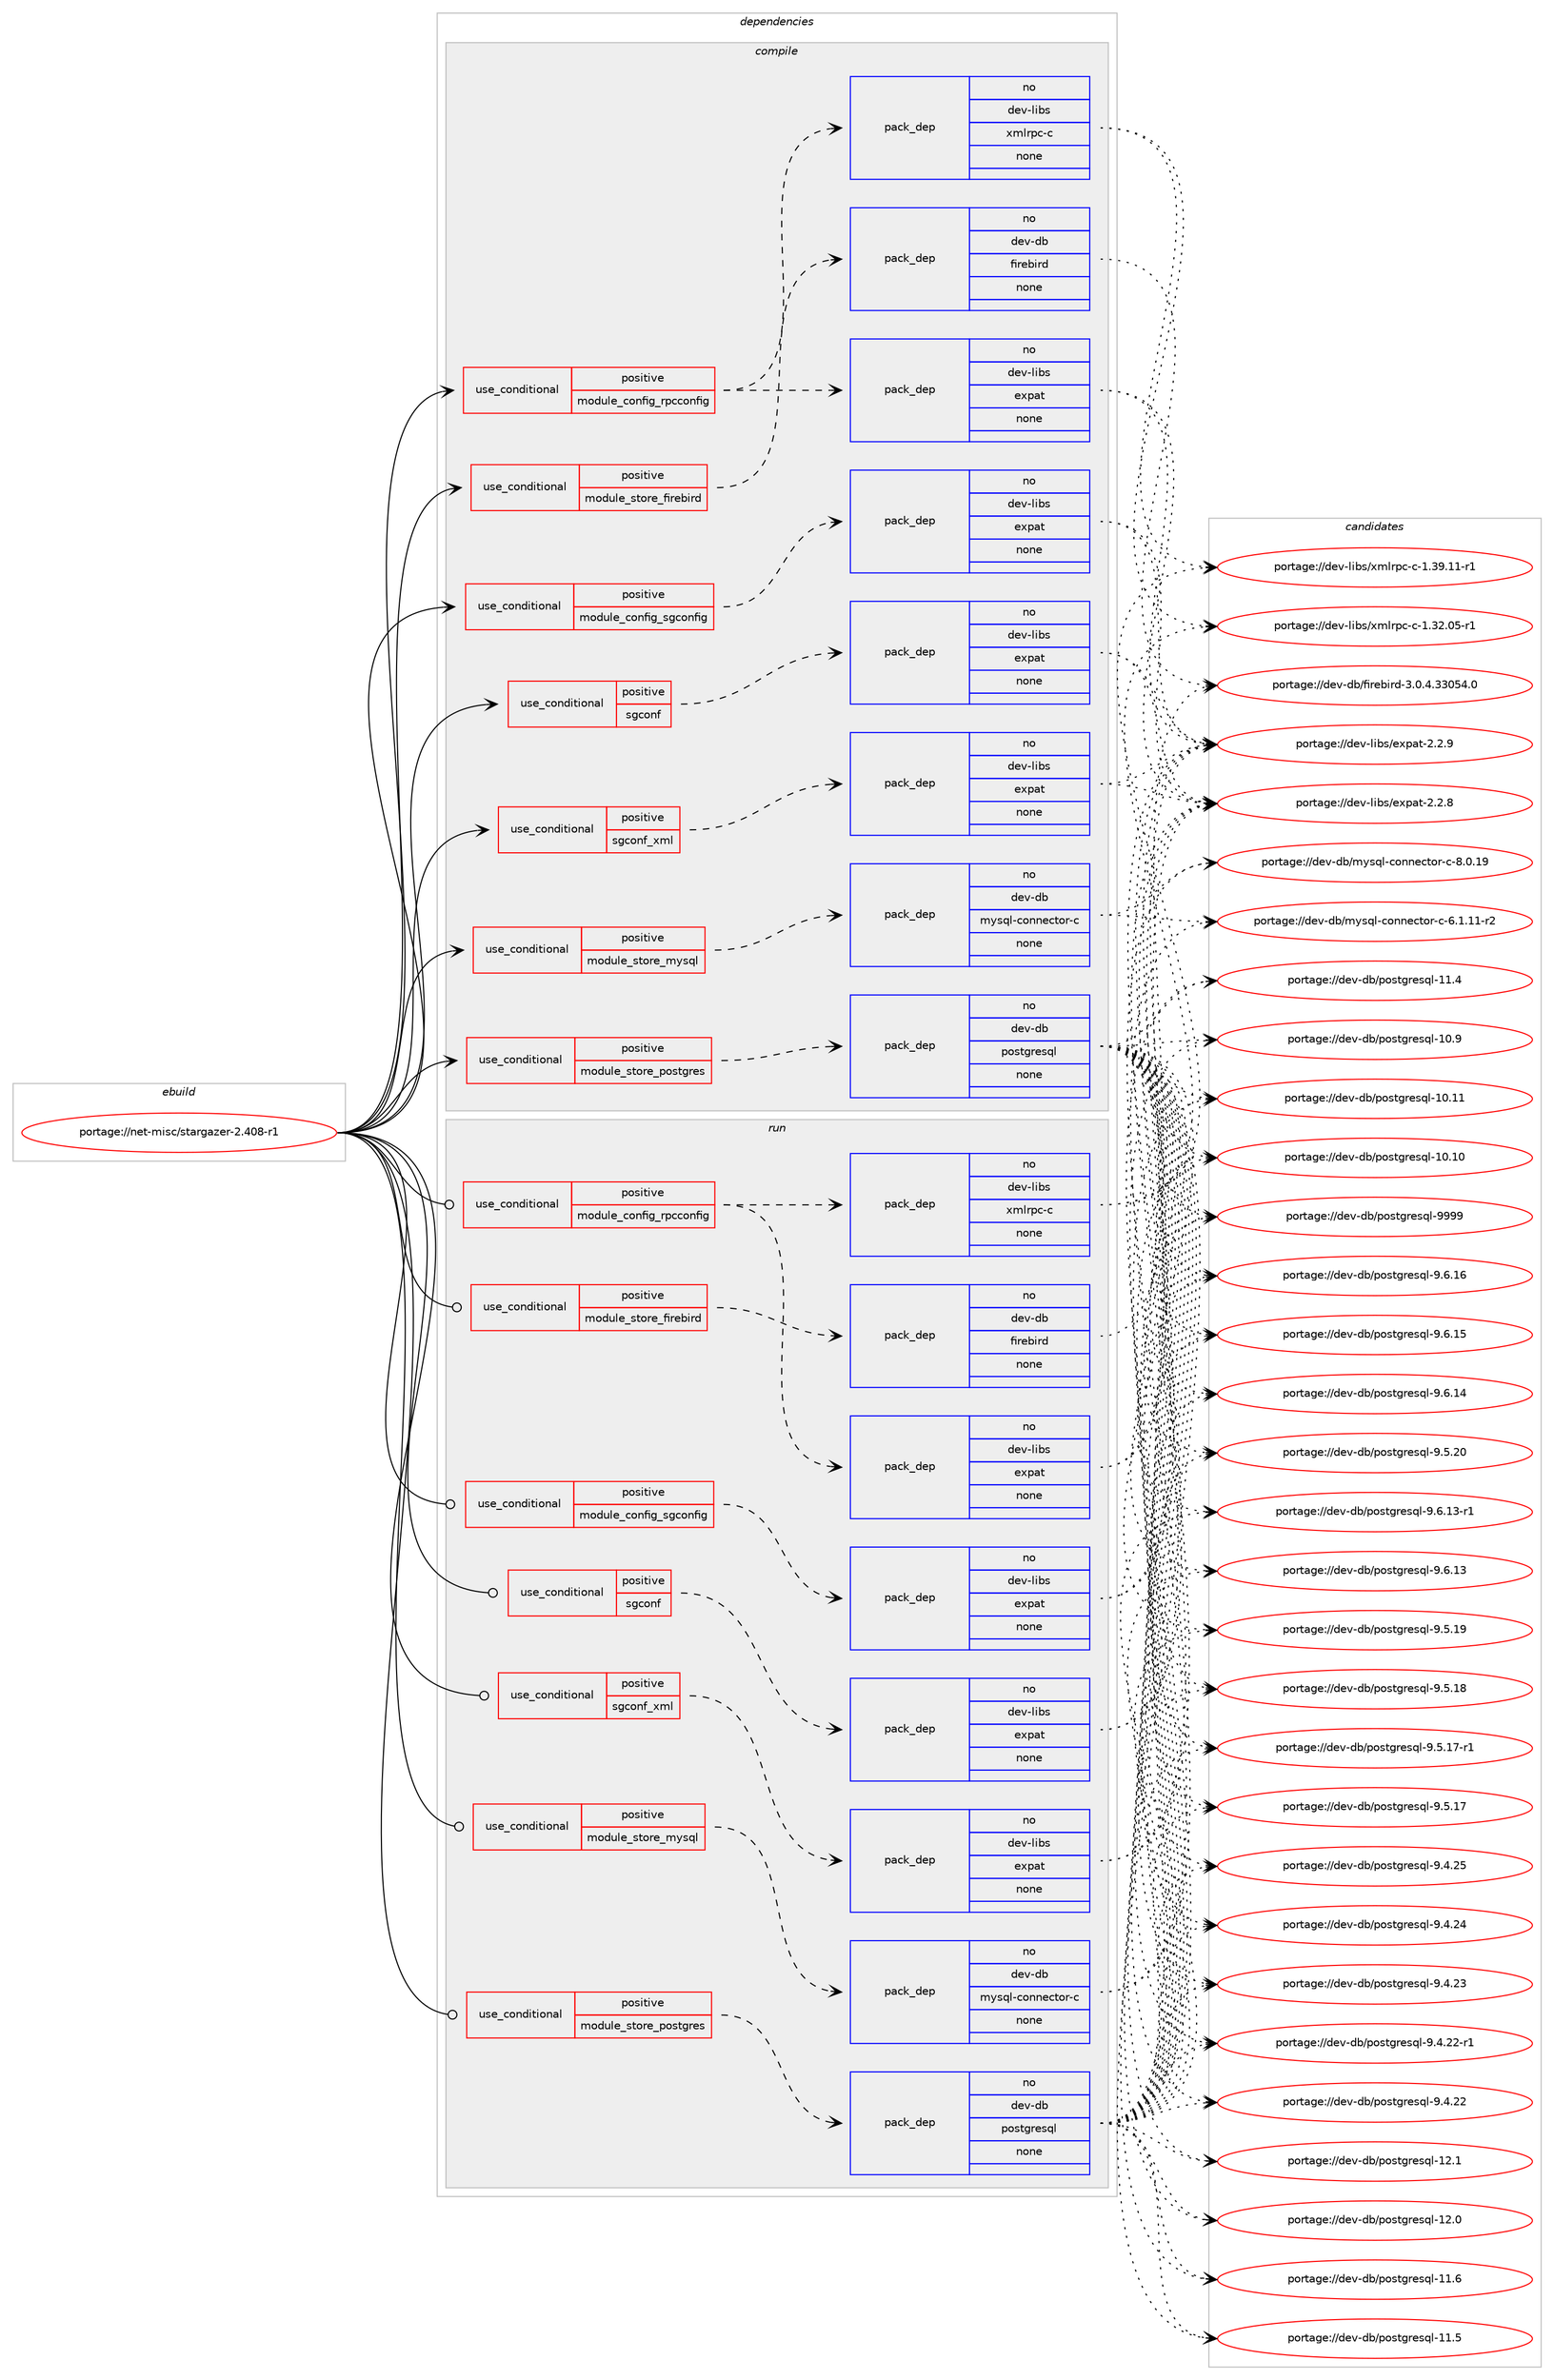digraph prolog {

# *************
# Graph options
# *************

newrank=true;
concentrate=true;
compound=true;
graph [rankdir=LR,fontname=Helvetica,fontsize=10,ranksep=1.5];#, ranksep=2.5, nodesep=0.2];
edge  [arrowhead=vee];
node  [fontname=Helvetica,fontsize=10];

# **********
# The ebuild
# **********

subgraph cluster_leftcol {
color=gray;
rank=same;
label=<<i>ebuild</i>>;
id [label="portage://net-misc/stargazer-2.408-r1", color=red, width=4, href="../net-misc/stargazer-2.408-r1.svg"];
}

# ****************
# The dependencies
# ****************

subgraph cluster_midcol {
color=gray;
label=<<i>dependencies</i>>;
subgraph cluster_compile {
fillcolor="#eeeeee";
style=filled;
label=<<i>compile</i>>;
subgraph cond25114 {
dependency122409 [label=<<TABLE BORDER="0" CELLBORDER="1" CELLSPACING="0" CELLPADDING="4"><TR><TD ROWSPAN="3" CELLPADDING="10">use_conditional</TD></TR><TR><TD>positive</TD></TR><TR><TD>module_config_rpcconfig</TD></TR></TABLE>>, shape=none, color=red];
subgraph pack95269 {
dependency122410 [label=<<TABLE BORDER="0" CELLBORDER="1" CELLSPACING="0" CELLPADDING="4" WIDTH="220"><TR><TD ROWSPAN="6" CELLPADDING="30">pack_dep</TD></TR><TR><TD WIDTH="110">no</TD></TR><TR><TD>dev-libs</TD></TR><TR><TD>expat</TD></TR><TR><TD>none</TD></TR><TR><TD></TD></TR></TABLE>>, shape=none, color=blue];
}
dependency122409:e -> dependency122410:w [weight=20,style="dashed",arrowhead="vee"];
subgraph pack95270 {
dependency122411 [label=<<TABLE BORDER="0" CELLBORDER="1" CELLSPACING="0" CELLPADDING="4" WIDTH="220"><TR><TD ROWSPAN="6" CELLPADDING="30">pack_dep</TD></TR><TR><TD WIDTH="110">no</TD></TR><TR><TD>dev-libs</TD></TR><TR><TD>xmlrpc-c</TD></TR><TR><TD>none</TD></TR><TR><TD></TD></TR></TABLE>>, shape=none, color=blue];
}
dependency122409:e -> dependency122411:w [weight=20,style="dashed",arrowhead="vee"];
}
id:e -> dependency122409:w [weight=20,style="solid",arrowhead="vee"];
subgraph cond25115 {
dependency122412 [label=<<TABLE BORDER="0" CELLBORDER="1" CELLSPACING="0" CELLPADDING="4"><TR><TD ROWSPAN="3" CELLPADDING="10">use_conditional</TD></TR><TR><TD>positive</TD></TR><TR><TD>module_config_sgconfig</TD></TR></TABLE>>, shape=none, color=red];
subgraph pack95271 {
dependency122413 [label=<<TABLE BORDER="0" CELLBORDER="1" CELLSPACING="0" CELLPADDING="4" WIDTH="220"><TR><TD ROWSPAN="6" CELLPADDING="30">pack_dep</TD></TR><TR><TD WIDTH="110">no</TD></TR><TR><TD>dev-libs</TD></TR><TR><TD>expat</TD></TR><TR><TD>none</TD></TR><TR><TD></TD></TR></TABLE>>, shape=none, color=blue];
}
dependency122412:e -> dependency122413:w [weight=20,style="dashed",arrowhead="vee"];
}
id:e -> dependency122412:w [weight=20,style="solid",arrowhead="vee"];
subgraph cond25116 {
dependency122414 [label=<<TABLE BORDER="0" CELLBORDER="1" CELLSPACING="0" CELLPADDING="4"><TR><TD ROWSPAN="3" CELLPADDING="10">use_conditional</TD></TR><TR><TD>positive</TD></TR><TR><TD>module_store_firebird</TD></TR></TABLE>>, shape=none, color=red];
subgraph pack95272 {
dependency122415 [label=<<TABLE BORDER="0" CELLBORDER="1" CELLSPACING="0" CELLPADDING="4" WIDTH="220"><TR><TD ROWSPAN="6" CELLPADDING="30">pack_dep</TD></TR><TR><TD WIDTH="110">no</TD></TR><TR><TD>dev-db</TD></TR><TR><TD>firebird</TD></TR><TR><TD>none</TD></TR><TR><TD></TD></TR></TABLE>>, shape=none, color=blue];
}
dependency122414:e -> dependency122415:w [weight=20,style="dashed",arrowhead="vee"];
}
id:e -> dependency122414:w [weight=20,style="solid",arrowhead="vee"];
subgraph cond25117 {
dependency122416 [label=<<TABLE BORDER="0" CELLBORDER="1" CELLSPACING="0" CELLPADDING="4"><TR><TD ROWSPAN="3" CELLPADDING="10">use_conditional</TD></TR><TR><TD>positive</TD></TR><TR><TD>module_store_mysql</TD></TR></TABLE>>, shape=none, color=red];
subgraph pack95273 {
dependency122417 [label=<<TABLE BORDER="0" CELLBORDER="1" CELLSPACING="0" CELLPADDING="4" WIDTH="220"><TR><TD ROWSPAN="6" CELLPADDING="30">pack_dep</TD></TR><TR><TD WIDTH="110">no</TD></TR><TR><TD>dev-db</TD></TR><TR><TD>mysql-connector-c</TD></TR><TR><TD>none</TD></TR><TR><TD></TD></TR></TABLE>>, shape=none, color=blue];
}
dependency122416:e -> dependency122417:w [weight=20,style="dashed",arrowhead="vee"];
}
id:e -> dependency122416:w [weight=20,style="solid",arrowhead="vee"];
subgraph cond25118 {
dependency122418 [label=<<TABLE BORDER="0" CELLBORDER="1" CELLSPACING="0" CELLPADDING="4"><TR><TD ROWSPAN="3" CELLPADDING="10">use_conditional</TD></TR><TR><TD>positive</TD></TR><TR><TD>module_store_postgres</TD></TR></TABLE>>, shape=none, color=red];
subgraph pack95274 {
dependency122419 [label=<<TABLE BORDER="0" CELLBORDER="1" CELLSPACING="0" CELLPADDING="4" WIDTH="220"><TR><TD ROWSPAN="6" CELLPADDING="30">pack_dep</TD></TR><TR><TD WIDTH="110">no</TD></TR><TR><TD>dev-db</TD></TR><TR><TD>postgresql</TD></TR><TR><TD>none</TD></TR><TR><TD></TD></TR></TABLE>>, shape=none, color=blue];
}
dependency122418:e -> dependency122419:w [weight=20,style="dashed",arrowhead="vee"];
}
id:e -> dependency122418:w [weight=20,style="solid",arrowhead="vee"];
subgraph cond25119 {
dependency122420 [label=<<TABLE BORDER="0" CELLBORDER="1" CELLSPACING="0" CELLPADDING="4"><TR><TD ROWSPAN="3" CELLPADDING="10">use_conditional</TD></TR><TR><TD>positive</TD></TR><TR><TD>sgconf</TD></TR></TABLE>>, shape=none, color=red];
subgraph pack95275 {
dependency122421 [label=<<TABLE BORDER="0" CELLBORDER="1" CELLSPACING="0" CELLPADDING="4" WIDTH="220"><TR><TD ROWSPAN="6" CELLPADDING="30">pack_dep</TD></TR><TR><TD WIDTH="110">no</TD></TR><TR><TD>dev-libs</TD></TR><TR><TD>expat</TD></TR><TR><TD>none</TD></TR><TR><TD></TD></TR></TABLE>>, shape=none, color=blue];
}
dependency122420:e -> dependency122421:w [weight=20,style="dashed",arrowhead="vee"];
}
id:e -> dependency122420:w [weight=20,style="solid",arrowhead="vee"];
subgraph cond25120 {
dependency122422 [label=<<TABLE BORDER="0" CELLBORDER="1" CELLSPACING="0" CELLPADDING="4"><TR><TD ROWSPAN="3" CELLPADDING="10">use_conditional</TD></TR><TR><TD>positive</TD></TR><TR><TD>sgconf_xml</TD></TR></TABLE>>, shape=none, color=red];
subgraph pack95276 {
dependency122423 [label=<<TABLE BORDER="0" CELLBORDER="1" CELLSPACING="0" CELLPADDING="4" WIDTH="220"><TR><TD ROWSPAN="6" CELLPADDING="30">pack_dep</TD></TR><TR><TD WIDTH="110">no</TD></TR><TR><TD>dev-libs</TD></TR><TR><TD>expat</TD></TR><TR><TD>none</TD></TR><TR><TD></TD></TR></TABLE>>, shape=none, color=blue];
}
dependency122422:e -> dependency122423:w [weight=20,style="dashed",arrowhead="vee"];
}
id:e -> dependency122422:w [weight=20,style="solid",arrowhead="vee"];
}
subgraph cluster_compileandrun {
fillcolor="#eeeeee";
style=filled;
label=<<i>compile and run</i>>;
}
subgraph cluster_run {
fillcolor="#eeeeee";
style=filled;
label=<<i>run</i>>;
subgraph cond25121 {
dependency122424 [label=<<TABLE BORDER="0" CELLBORDER="1" CELLSPACING="0" CELLPADDING="4"><TR><TD ROWSPAN="3" CELLPADDING="10">use_conditional</TD></TR><TR><TD>positive</TD></TR><TR><TD>module_config_rpcconfig</TD></TR></TABLE>>, shape=none, color=red];
subgraph pack95277 {
dependency122425 [label=<<TABLE BORDER="0" CELLBORDER="1" CELLSPACING="0" CELLPADDING="4" WIDTH="220"><TR><TD ROWSPAN="6" CELLPADDING="30">pack_dep</TD></TR><TR><TD WIDTH="110">no</TD></TR><TR><TD>dev-libs</TD></TR><TR><TD>expat</TD></TR><TR><TD>none</TD></TR><TR><TD></TD></TR></TABLE>>, shape=none, color=blue];
}
dependency122424:e -> dependency122425:w [weight=20,style="dashed",arrowhead="vee"];
subgraph pack95278 {
dependency122426 [label=<<TABLE BORDER="0" CELLBORDER="1" CELLSPACING="0" CELLPADDING="4" WIDTH="220"><TR><TD ROWSPAN="6" CELLPADDING="30">pack_dep</TD></TR><TR><TD WIDTH="110">no</TD></TR><TR><TD>dev-libs</TD></TR><TR><TD>xmlrpc-c</TD></TR><TR><TD>none</TD></TR><TR><TD></TD></TR></TABLE>>, shape=none, color=blue];
}
dependency122424:e -> dependency122426:w [weight=20,style="dashed",arrowhead="vee"];
}
id:e -> dependency122424:w [weight=20,style="solid",arrowhead="odot"];
subgraph cond25122 {
dependency122427 [label=<<TABLE BORDER="0" CELLBORDER="1" CELLSPACING="0" CELLPADDING="4"><TR><TD ROWSPAN="3" CELLPADDING="10">use_conditional</TD></TR><TR><TD>positive</TD></TR><TR><TD>module_config_sgconfig</TD></TR></TABLE>>, shape=none, color=red];
subgraph pack95279 {
dependency122428 [label=<<TABLE BORDER="0" CELLBORDER="1" CELLSPACING="0" CELLPADDING="4" WIDTH="220"><TR><TD ROWSPAN="6" CELLPADDING="30">pack_dep</TD></TR><TR><TD WIDTH="110">no</TD></TR><TR><TD>dev-libs</TD></TR><TR><TD>expat</TD></TR><TR><TD>none</TD></TR><TR><TD></TD></TR></TABLE>>, shape=none, color=blue];
}
dependency122427:e -> dependency122428:w [weight=20,style="dashed",arrowhead="vee"];
}
id:e -> dependency122427:w [weight=20,style="solid",arrowhead="odot"];
subgraph cond25123 {
dependency122429 [label=<<TABLE BORDER="0" CELLBORDER="1" CELLSPACING="0" CELLPADDING="4"><TR><TD ROWSPAN="3" CELLPADDING="10">use_conditional</TD></TR><TR><TD>positive</TD></TR><TR><TD>module_store_firebird</TD></TR></TABLE>>, shape=none, color=red];
subgraph pack95280 {
dependency122430 [label=<<TABLE BORDER="0" CELLBORDER="1" CELLSPACING="0" CELLPADDING="4" WIDTH="220"><TR><TD ROWSPAN="6" CELLPADDING="30">pack_dep</TD></TR><TR><TD WIDTH="110">no</TD></TR><TR><TD>dev-db</TD></TR><TR><TD>firebird</TD></TR><TR><TD>none</TD></TR><TR><TD></TD></TR></TABLE>>, shape=none, color=blue];
}
dependency122429:e -> dependency122430:w [weight=20,style="dashed",arrowhead="vee"];
}
id:e -> dependency122429:w [weight=20,style="solid",arrowhead="odot"];
subgraph cond25124 {
dependency122431 [label=<<TABLE BORDER="0" CELLBORDER="1" CELLSPACING="0" CELLPADDING="4"><TR><TD ROWSPAN="3" CELLPADDING="10">use_conditional</TD></TR><TR><TD>positive</TD></TR><TR><TD>module_store_mysql</TD></TR></TABLE>>, shape=none, color=red];
subgraph pack95281 {
dependency122432 [label=<<TABLE BORDER="0" CELLBORDER="1" CELLSPACING="0" CELLPADDING="4" WIDTH="220"><TR><TD ROWSPAN="6" CELLPADDING="30">pack_dep</TD></TR><TR><TD WIDTH="110">no</TD></TR><TR><TD>dev-db</TD></TR><TR><TD>mysql-connector-c</TD></TR><TR><TD>none</TD></TR><TR><TD></TD></TR></TABLE>>, shape=none, color=blue];
}
dependency122431:e -> dependency122432:w [weight=20,style="dashed",arrowhead="vee"];
}
id:e -> dependency122431:w [weight=20,style="solid",arrowhead="odot"];
subgraph cond25125 {
dependency122433 [label=<<TABLE BORDER="0" CELLBORDER="1" CELLSPACING="0" CELLPADDING="4"><TR><TD ROWSPAN="3" CELLPADDING="10">use_conditional</TD></TR><TR><TD>positive</TD></TR><TR><TD>module_store_postgres</TD></TR></TABLE>>, shape=none, color=red];
subgraph pack95282 {
dependency122434 [label=<<TABLE BORDER="0" CELLBORDER="1" CELLSPACING="0" CELLPADDING="4" WIDTH="220"><TR><TD ROWSPAN="6" CELLPADDING="30">pack_dep</TD></TR><TR><TD WIDTH="110">no</TD></TR><TR><TD>dev-db</TD></TR><TR><TD>postgresql</TD></TR><TR><TD>none</TD></TR><TR><TD></TD></TR></TABLE>>, shape=none, color=blue];
}
dependency122433:e -> dependency122434:w [weight=20,style="dashed",arrowhead="vee"];
}
id:e -> dependency122433:w [weight=20,style="solid",arrowhead="odot"];
subgraph cond25126 {
dependency122435 [label=<<TABLE BORDER="0" CELLBORDER="1" CELLSPACING="0" CELLPADDING="4"><TR><TD ROWSPAN="3" CELLPADDING="10">use_conditional</TD></TR><TR><TD>positive</TD></TR><TR><TD>sgconf</TD></TR></TABLE>>, shape=none, color=red];
subgraph pack95283 {
dependency122436 [label=<<TABLE BORDER="0" CELLBORDER="1" CELLSPACING="0" CELLPADDING="4" WIDTH="220"><TR><TD ROWSPAN="6" CELLPADDING="30">pack_dep</TD></TR><TR><TD WIDTH="110">no</TD></TR><TR><TD>dev-libs</TD></TR><TR><TD>expat</TD></TR><TR><TD>none</TD></TR><TR><TD></TD></TR></TABLE>>, shape=none, color=blue];
}
dependency122435:e -> dependency122436:w [weight=20,style="dashed",arrowhead="vee"];
}
id:e -> dependency122435:w [weight=20,style="solid",arrowhead="odot"];
subgraph cond25127 {
dependency122437 [label=<<TABLE BORDER="0" CELLBORDER="1" CELLSPACING="0" CELLPADDING="4"><TR><TD ROWSPAN="3" CELLPADDING="10">use_conditional</TD></TR><TR><TD>positive</TD></TR><TR><TD>sgconf_xml</TD></TR></TABLE>>, shape=none, color=red];
subgraph pack95284 {
dependency122438 [label=<<TABLE BORDER="0" CELLBORDER="1" CELLSPACING="0" CELLPADDING="4" WIDTH="220"><TR><TD ROWSPAN="6" CELLPADDING="30">pack_dep</TD></TR><TR><TD WIDTH="110">no</TD></TR><TR><TD>dev-libs</TD></TR><TR><TD>expat</TD></TR><TR><TD>none</TD></TR><TR><TD></TD></TR></TABLE>>, shape=none, color=blue];
}
dependency122437:e -> dependency122438:w [weight=20,style="dashed",arrowhead="vee"];
}
id:e -> dependency122437:w [weight=20,style="solid",arrowhead="odot"];
}
}

# **************
# The candidates
# **************

subgraph cluster_choices {
rank=same;
color=gray;
label=<<i>candidates</i>>;

subgraph choice95269 {
color=black;
nodesep=1;
choice10010111845108105981154710112011297116455046504657 [label="portage://dev-libs/expat-2.2.9", color=red, width=4,href="../dev-libs/expat-2.2.9.svg"];
choice10010111845108105981154710112011297116455046504656 [label="portage://dev-libs/expat-2.2.8", color=red, width=4,href="../dev-libs/expat-2.2.8.svg"];
dependency122410:e -> choice10010111845108105981154710112011297116455046504657:w [style=dotted,weight="100"];
dependency122410:e -> choice10010111845108105981154710112011297116455046504656:w [style=dotted,weight="100"];
}
subgraph choice95270 {
color=black;
nodesep=1;
choice10010111845108105981154712010910811411299459945494651574649494511449 [label="portage://dev-libs/xmlrpc-c-1.39.11-r1", color=red, width=4,href="../dev-libs/xmlrpc-c-1.39.11-r1.svg"];
choice10010111845108105981154712010910811411299459945494651504648534511449 [label="portage://dev-libs/xmlrpc-c-1.32.05-r1", color=red, width=4,href="../dev-libs/xmlrpc-c-1.32.05-r1.svg"];
dependency122411:e -> choice10010111845108105981154712010910811411299459945494651574649494511449:w [style=dotted,weight="100"];
dependency122411:e -> choice10010111845108105981154712010910811411299459945494651504648534511449:w [style=dotted,weight="100"];
}
subgraph choice95271 {
color=black;
nodesep=1;
choice10010111845108105981154710112011297116455046504657 [label="portage://dev-libs/expat-2.2.9", color=red, width=4,href="../dev-libs/expat-2.2.9.svg"];
choice10010111845108105981154710112011297116455046504656 [label="portage://dev-libs/expat-2.2.8", color=red, width=4,href="../dev-libs/expat-2.2.8.svg"];
dependency122413:e -> choice10010111845108105981154710112011297116455046504657:w [style=dotted,weight="100"];
dependency122413:e -> choice10010111845108105981154710112011297116455046504656:w [style=dotted,weight="100"];
}
subgraph choice95272 {
color=black;
nodesep=1;
choice100101118451009847102105114101981051141004551464846524651514853524648 [label="portage://dev-db/firebird-3.0.4.33054.0", color=red, width=4,href="../dev-db/firebird-3.0.4.33054.0.svg"];
dependency122415:e -> choice100101118451009847102105114101981051141004551464846524651514853524648:w [style=dotted,weight="100"];
}
subgraph choice95273 {
color=black;
nodesep=1;
choice100101118451009847109121115113108459911111011010199116111114459945564648464957 [label="portage://dev-db/mysql-connector-c-8.0.19", color=red, width=4,href="../dev-db/mysql-connector-c-8.0.19.svg"];
choice1001011184510098471091211151131084599111110110101991161111144599455446494649494511450 [label="portage://dev-db/mysql-connector-c-6.1.11-r2", color=red, width=4,href="../dev-db/mysql-connector-c-6.1.11-r2.svg"];
dependency122417:e -> choice100101118451009847109121115113108459911111011010199116111114459945564648464957:w [style=dotted,weight="100"];
dependency122417:e -> choice1001011184510098471091211151131084599111110110101991161111144599455446494649494511450:w [style=dotted,weight="100"];
}
subgraph choice95274 {
color=black;
nodesep=1;
choice1001011184510098471121111151161031141011151131084557575757 [label="portage://dev-db/postgresql-9999", color=red, width=4,href="../dev-db/postgresql-9999.svg"];
choice10010111845100984711211111511610311410111511310845574654464954 [label="portage://dev-db/postgresql-9.6.16", color=red, width=4,href="../dev-db/postgresql-9.6.16.svg"];
choice10010111845100984711211111511610311410111511310845574654464953 [label="portage://dev-db/postgresql-9.6.15", color=red, width=4,href="../dev-db/postgresql-9.6.15.svg"];
choice10010111845100984711211111511610311410111511310845574654464952 [label="portage://dev-db/postgresql-9.6.14", color=red, width=4,href="../dev-db/postgresql-9.6.14.svg"];
choice100101118451009847112111115116103114101115113108455746544649514511449 [label="portage://dev-db/postgresql-9.6.13-r1", color=red, width=4,href="../dev-db/postgresql-9.6.13-r1.svg"];
choice10010111845100984711211111511610311410111511310845574654464951 [label="portage://dev-db/postgresql-9.6.13", color=red, width=4,href="../dev-db/postgresql-9.6.13.svg"];
choice10010111845100984711211111511610311410111511310845574653465048 [label="portage://dev-db/postgresql-9.5.20", color=red, width=4,href="../dev-db/postgresql-9.5.20.svg"];
choice10010111845100984711211111511610311410111511310845574653464957 [label="portage://dev-db/postgresql-9.5.19", color=red, width=4,href="../dev-db/postgresql-9.5.19.svg"];
choice10010111845100984711211111511610311410111511310845574653464956 [label="portage://dev-db/postgresql-9.5.18", color=red, width=4,href="../dev-db/postgresql-9.5.18.svg"];
choice100101118451009847112111115116103114101115113108455746534649554511449 [label="portage://dev-db/postgresql-9.5.17-r1", color=red, width=4,href="../dev-db/postgresql-9.5.17-r1.svg"];
choice10010111845100984711211111511610311410111511310845574653464955 [label="portage://dev-db/postgresql-9.5.17", color=red, width=4,href="../dev-db/postgresql-9.5.17.svg"];
choice10010111845100984711211111511610311410111511310845574652465053 [label="portage://dev-db/postgresql-9.4.25", color=red, width=4,href="../dev-db/postgresql-9.4.25.svg"];
choice10010111845100984711211111511610311410111511310845574652465052 [label="portage://dev-db/postgresql-9.4.24", color=red, width=4,href="../dev-db/postgresql-9.4.24.svg"];
choice10010111845100984711211111511610311410111511310845574652465051 [label="portage://dev-db/postgresql-9.4.23", color=red, width=4,href="../dev-db/postgresql-9.4.23.svg"];
choice100101118451009847112111115116103114101115113108455746524650504511449 [label="portage://dev-db/postgresql-9.4.22-r1", color=red, width=4,href="../dev-db/postgresql-9.4.22-r1.svg"];
choice10010111845100984711211111511610311410111511310845574652465050 [label="portage://dev-db/postgresql-9.4.22", color=red, width=4,href="../dev-db/postgresql-9.4.22.svg"];
choice1001011184510098471121111151161031141011151131084549504649 [label="portage://dev-db/postgresql-12.1", color=red, width=4,href="../dev-db/postgresql-12.1.svg"];
choice1001011184510098471121111151161031141011151131084549504648 [label="portage://dev-db/postgresql-12.0", color=red, width=4,href="../dev-db/postgresql-12.0.svg"];
choice1001011184510098471121111151161031141011151131084549494654 [label="portage://dev-db/postgresql-11.6", color=red, width=4,href="../dev-db/postgresql-11.6.svg"];
choice1001011184510098471121111151161031141011151131084549494653 [label="portage://dev-db/postgresql-11.5", color=red, width=4,href="../dev-db/postgresql-11.5.svg"];
choice1001011184510098471121111151161031141011151131084549494652 [label="portage://dev-db/postgresql-11.4", color=red, width=4,href="../dev-db/postgresql-11.4.svg"];
choice1001011184510098471121111151161031141011151131084549484657 [label="portage://dev-db/postgresql-10.9", color=red, width=4,href="../dev-db/postgresql-10.9.svg"];
choice100101118451009847112111115116103114101115113108454948464949 [label="portage://dev-db/postgresql-10.11", color=red, width=4,href="../dev-db/postgresql-10.11.svg"];
choice100101118451009847112111115116103114101115113108454948464948 [label="portage://dev-db/postgresql-10.10", color=red, width=4,href="../dev-db/postgresql-10.10.svg"];
dependency122419:e -> choice1001011184510098471121111151161031141011151131084557575757:w [style=dotted,weight="100"];
dependency122419:e -> choice10010111845100984711211111511610311410111511310845574654464954:w [style=dotted,weight="100"];
dependency122419:e -> choice10010111845100984711211111511610311410111511310845574654464953:w [style=dotted,weight="100"];
dependency122419:e -> choice10010111845100984711211111511610311410111511310845574654464952:w [style=dotted,weight="100"];
dependency122419:e -> choice100101118451009847112111115116103114101115113108455746544649514511449:w [style=dotted,weight="100"];
dependency122419:e -> choice10010111845100984711211111511610311410111511310845574654464951:w [style=dotted,weight="100"];
dependency122419:e -> choice10010111845100984711211111511610311410111511310845574653465048:w [style=dotted,weight="100"];
dependency122419:e -> choice10010111845100984711211111511610311410111511310845574653464957:w [style=dotted,weight="100"];
dependency122419:e -> choice10010111845100984711211111511610311410111511310845574653464956:w [style=dotted,weight="100"];
dependency122419:e -> choice100101118451009847112111115116103114101115113108455746534649554511449:w [style=dotted,weight="100"];
dependency122419:e -> choice10010111845100984711211111511610311410111511310845574653464955:w [style=dotted,weight="100"];
dependency122419:e -> choice10010111845100984711211111511610311410111511310845574652465053:w [style=dotted,weight="100"];
dependency122419:e -> choice10010111845100984711211111511610311410111511310845574652465052:w [style=dotted,weight="100"];
dependency122419:e -> choice10010111845100984711211111511610311410111511310845574652465051:w [style=dotted,weight="100"];
dependency122419:e -> choice100101118451009847112111115116103114101115113108455746524650504511449:w [style=dotted,weight="100"];
dependency122419:e -> choice10010111845100984711211111511610311410111511310845574652465050:w [style=dotted,weight="100"];
dependency122419:e -> choice1001011184510098471121111151161031141011151131084549504649:w [style=dotted,weight="100"];
dependency122419:e -> choice1001011184510098471121111151161031141011151131084549504648:w [style=dotted,weight="100"];
dependency122419:e -> choice1001011184510098471121111151161031141011151131084549494654:w [style=dotted,weight="100"];
dependency122419:e -> choice1001011184510098471121111151161031141011151131084549494653:w [style=dotted,weight="100"];
dependency122419:e -> choice1001011184510098471121111151161031141011151131084549494652:w [style=dotted,weight="100"];
dependency122419:e -> choice1001011184510098471121111151161031141011151131084549484657:w [style=dotted,weight="100"];
dependency122419:e -> choice100101118451009847112111115116103114101115113108454948464949:w [style=dotted,weight="100"];
dependency122419:e -> choice100101118451009847112111115116103114101115113108454948464948:w [style=dotted,weight="100"];
}
subgraph choice95275 {
color=black;
nodesep=1;
choice10010111845108105981154710112011297116455046504657 [label="portage://dev-libs/expat-2.2.9", color=red, width=4,href="../dev-libs/expat-2.2.9.svg"];
choice10010111845108105981154710112011297116455046504656 [label="portage://dev-libs/expat-2.2.8", color=red, width=4,href="../dev-libs/expat-2.2.8.svg"];
dependency122421:e -> choice10010111845108105981154710112011297116455046504657:w [style=dotted,weight="100"];
dependency122421:e -> choice10010111845108105981154710112011297116455046504656:w [style=dotted,weight="100"];
}
subgraph choice95276 {
color=black;
nodesep=1;
choice10010111845108105981154710112011297116455046504657 [label="portage://dev-libs/expat-2.2.9", color=red, width=4,href="../dev-libs/expat-2.2.9.svg"];
choice10010111845108105981154710112011297116455046504656 [label="portage://dev-libs/expat-2.2.8", color=red, width=4,href="../dev-libs/expat-2.2.8.svg"];
dependency122423:e -> choice10010111845108105981154710112011297116455046504657:w [style=dotted,weight="100"];
dependency122423:e -> choice10010111845108105981154710112011297116455046504656:w [style=dotted,weight="100"];
}
subgraph choice95277 {
color=black;
nodesep=1;
choice10010111845108105981154710112011297116455046504657 [label="portage://dev-libs/expat-2.2.9", color=red, width=4,href="../dev-libs/expat-2.2.9.svg"];
choice10010111845108105981154710112011297116455046504656 [label="portage://dev-libs/expat-2.2.8", color=red, width=4,href="../dev-libs/expat-2.2.8.svg"];
dependency122425:e -> choice10010111845108105981154710112011297116455046504657:w [style=dotted,weight="100"];
dependency122425:e -> choice10010111845108105981154710112011297116455046504656:w [style=dotted,weight="100"];
}
subgraph choice95278 {
color=black;
nodesep=1;
choice10010111845108105981154712010910811411299459945494651574649494511449 [label="portage://dev-libs/xmlrpc-c-1.39.11-r1", color=red, width=4,href="../dev-libs/xmlrpc-c-1.39.11-r1.svg"];
choice10010111845108105981154712010910811411299459945494651504648534511449 [label="portage://dev-libs/xmlrpc-c-1.32.05-r1", color=red, width=4,href="../dev-libs/xmlrpc-c-1.32.05-r1.svg"];
dependency122426:e -> choice10010111845108105981154712010910811411299459945494651574649494511449:w [style=dotted,weight="100"];
dependency122426:e -> choice10010111845108105981154712010910811411299459945494651504648534511449:w [style=dotted,weight="100"];
}
subgraph choice95279 {
color=black;
nodesep=1;
choice10010111845108105981154710112011297116455046504657 [label="portage://dev-libs/expat-2.2.9", color=red, width=4,href="../dev-libs/expat-2.2.9.svg"];
choice10010111845108105981154710112011297116455046504656 [label="portage://dev-libs/expat-2.2.8", color=red, width=4,href="../dev-libs/expat-2.2.8.svg"];
dependency122428:e -> choice10010111845108105981154710112011297116455046504657:w [style=dotted,weight="100"];
dependency122428:e -> choice10010111845108105981154710112011297116455046504656:w [style=dotted,weight="100"];
}
subgraph choice95280 {
color=black;
nodesep=1;
choice100101118451009847102105114101981051141004551464846524651514853524648 [label="portage://dev-db/firebird-3.0.4.33054.0", color=red, width=4,href="../dev-db/firebird-3.0.4.33054.0.svg"];
dependency122430:e -> choice100101118451009847102105114101981051141004551464846524651514853524648:w [style=dotted,weight="100"];
}
subgraph choice95281 {
color=black;
nodesep=1;
choice100101118451009847109121115113108459911111011010199116111114459945564648464957 [label="portage://dev-db/mysql-connector-c-8.0.19", color=red, width=4,href="../dev-db/mysql-connector-c-8.0.19.svg"];
choice1001011184510098471091211151131084599111110110101991161111144599455446494649494511450 [label="portage://dev-db/mysql-connector-c-6.1.11-r2", color=red, width=4,href="../dev-db/mysql-connector-c-6.1.11-r2.svg"];
dependency122432:e -> choice100101118451009847109121115113108459911111011010199116111114459945564648464957:w [style=dotted,weight="100"];
dependency122432:e -> choice1001011184510098471091211151131084599111110110101991161111144599455446494649494511450:w [style=dotted,weight="100"];
}
subgraph choice95282 {
color=black;
nodesep=1;
choice1001011184510098471121111151161031141011151131084557575757 [label="portage://dev-db/postgresql-9999", color=red, width=4,href="../dev-db/postgresql-9999.svg"];
choice10010111845100984711211111511610311410111511310845574654464954 [label="portage://dev-db/postgresql-9.6.16", color=red, width=4,href="../dev-db/postgresql-9.6.16.svg"];
choice10010111845100984711211111511610311410111511310845574654464953 [label="portage://dev-db/postgresql-9.6.15", color=red, width=4,href="../dev-db/postgresql-9.6.15.svg"];
choice10010111845100984711211111511610311410111511310845574654464952 [label="portage://dev-db/postgresql-9.6.14", color=red, width=4,href="../dev-db/postgresql-9.6.14.svg"];
choice100101118451009847112111115116103114101115113108455746544649514511449 [label="portage://dev-db/postgresql-9.6.13-r1", color=red, width=4,href="../dev-db/postgresql-9.6.13-r1.svg"];
choice10010111845100984711211111511610311410111511310845574654464951 [label="portage://dev-db/postgresql-9.6.13", color=red, width=4,href="../dev-db/postgresql-9.6.13.svg"];
choice10010111845100984711211111511610311410111511310845574653465048 [label="portage://dev-db/postgresql-9.5.20", color=red, width=4,href="../dev-db/postgresql-9.5.20.svg"];
choice10010111845100984711211111511610311410111511310845574653464957 [label="portage://dev-db/postgresql-9.5.19", color=red, width=4,href="../dev-db/postgresql-9.5.19.svg"];
choice10010111845100984711211111511610311410111511310845574653464956 [label="portage://dev-db/postgresql-9.5.18", color=red, width=4,href="../dev-db/postgresql-9.5.18.svg"];
choice100101118451009847112111115116103114101115113108455746534649554511449 [label="portage://dev-db/postgresql-9.5.17-r1", color=red, width=4,href="../dev-db/postgresql-9.5.17-r1.svg"];
choice10010111845100984711211111511610311410111511310845574653464955 [label="portage://dev-db/postgresql-9.5.17", color=red, width=4,href="../dev-db/postgresql-9.5.17.svg"];
choice10010111845100984711211111511610311410111511310845574652465053 [label="portage://dev-db/postgresql-9.4.25", color=red, width=4,href="../dev-db/postgresql-9.4.25.svg"];
choice10010111845100984711211111511610311410111511310845574652465052 [label="portage://dev-db/postgresql-9.4.24", color=red, width=4,href="../dev-db/postgresql-9.4.24.svg"];
choice10010111845100984711211111511610311410111511310845574652465051 [label="portage://dev-db/postgresql-9.4.23", color=red, width=4,href="../dev-db/postgresql-9.4.23.svg"];
choice100101118451009847112111115116103114101115113108455746524650504511449 [label="portage://dev-db/postgresql-9.4.22-r1", color=red, width=4,href="../dev-db/postgresql-9.4.22-r1.svg"];
choice10010111845100984711211111511610311410111511310845574652465050 [label="portage://dev-db/postgresql-9.4.22", color=red, width=4,href="../dev-db/postgresql-9.4.22.svg"];
choice1001011184510098471121111151161031141011151131084549504649 [label="portage://dev-db/postgresql-12.1", color=red, width=4,href="../dev-db/postgresql-12.1.svg"];
choice1001011184510098471121111151161031141011151131084549504648 [label="portage://dev-db/postgresql-12.0", color=red, width=4,href="../dev-db/postgresql-12.0.svg"];
choice1001011184510098471121111151161031141011151131084549494654 [label="portage://dev-db/postgresql-11.6", color=red, width=4,href="../dev-db/postgresql-11.6.svg"];
choice1001011184510098471121111151161031141011151131084549494653 [label="portage://dev-db/postgresql-11.5", color=red, width=4,href="../dev-db/postgresql-11.5.svg"];
choice1001011184510098471121111151161031141011151131084549494652 [label="portage://dev-db/postgresql-11.4", color=red, width=4,href="../dev-db/postgresql-11.4.svg"];
choice1001011184510098471121111151161031141011151131084549484657 [label="portage://dev-db/postgresql-10.9", color=red, width=4,href="../dev-db/postgresql-10.9.svg"];
choice100101118451009847112111115116103114101115113108454948464949 [label="portage://dev-db/postgresql-10.11", color=red, width=4,href="../dev-db/postgresql-10.11.svg"];
choice100101118451009847112111115116103114101115113108454948464948 [label="portage://dev-db/postgresql-10.10", color=red, width=4,href="../dev-db/postgresql-10.10.svg"];
dependency122434:e -> choice1001011184510098471121111151161031141011151131084557575757:w [style=dotted,weight="100"];
dependency122434:e -> choice10010111845100984711211111511610311410111511310845574654464954:w [style=dotted,weight="100"];
dependency122434:e -> choice10010111845100984711211111511610311410111511310845574654464953:w [style=dotted,weight="100"];
dependency122434:e -> choice10010111845100984711211111511610311410111511310845574654464952:w [style=dotted,weight="100"];
dependency122434:e -> choice100101118451009847112111115116103114101115113108455746544649514511449:w [style=dotted,weight="100"];
dependency122434:e -> choice10010111845100984711211111511610311410111511310845574654464951:w [style=dotted,weight="100"];
dependency122434:e -> choice10010111845100984711211111511610311410111511310845574653465048:w [style=dotted,weight="100"];
dependency122434:e -> choice10010111845100984711211111511610311410111511310845574653464957:w [style=dotted,weight="100"];
dependency122434:e -> choice10010111845100984711211111511610311410111511310845574653464956:w [style=dotted,weight="100"];
dependency122434:e -> choice100101118451009847112111115116103114101115113108455746534649554511449:w [style=dotted,weight="100"];
dependency122434:e -> choice10010111845100984711211111511610311410111511310845574653464955:w [style=dotted,weight="100"];
dependency122434:e -> choice10010111845100984711211111511610311410111511310845574652465053:w [style=dotted,weight="100"];
dependency122434:e -> choice10010111845100984711211111511610311410111511310845574652465052:w [style=dotted,weight="100"];
dependency122434:e -> choice10010111845100984711211111511610311410111511310845574652465051:w [style=dotted,weight="100"];
dependency122434:e -> choice100101118451009847112111115116103114101115113108455746524650504511449:w [style=dotted,weight="100"];
dependency122434:e -> choice10010111845100984711211111511610311410111511310845574652465050:w [style=dotted,weight="100"];
dependency122434:e -> choice1001011184510098471121111151161031141011151131084549504649:w [style=dotted,weight="100"];
dependency122434:e -> choice1001011184510098471121111151161031141011151131084549504648:w [style=dotted,weight="100"];
dependency122434:e -> choice1001011184510098471121111151161031141011151131084549494654:w [style=dotted,weight="100"];
dependency122434:e -> choice1001011184510098471121111151161031141011151131084549494653:w [style=dotted,weight="100"];
dependency122434:e -> choice1001011184510098471121111151161031141011151131084549494652:w [style=dotted,weight="100"];
dependency122434:e -> choice1001011184510098471121111151161031141011151131084549484657:w [style=dotted,weight="100"];
dependency122434:e -> choice100101118451009847112111115116103114101115113108454948464949:w [style=dotted,weight="100"];
dependency122434:e -> choice100101118451009847112111115116103114101115113108454948464948:w [style=dotted,weight="100"];
}
subgraph choice95283 {
color=black;
nodesep=1;
choice10010111845108105981154710112011297116455046504657 [label="portage://dev-libs/expat-2.2.9", color=red, width=4,href="../dev-libs/expat-2.2.9.svg"];
choice10010111845108105981154710112011297116455046504656 [label="portage://dev-libs/expat-2.2.8", color=red, width=4,href="../dev-libs/expat-2.2.8.svg"];
dependency122436:e -> choice10010111845108105981154710112011297116455046504657:w [style=dotted,weight="100"];
dependency122436:e -> choice10010111845108105981154710112011297116455046504656:w [style=dotted,weight="100"];
}
subgraph choice95284 {
color=black;
nodesep=1;
choice10010111845108105981154710112011297116455046504657 [label="portage://dev-libs/expat-2.2.9", color=red, width=4,href="../dev-libs/expat-2.2.9.svg"];
choice10010111845108105981154710112011297116455046504656 [label="portage://dev-libs/expat-2.2.8", color=red, width=4,href="../dev-libs/expat-2.2.8.svg"];
dependency122438:e -> choice10010111845108105981154710112011297116455046504657:w [style=dotted,weight="100"];
dependency122438:e -> choice10010111845108105981154710112011297116455046504656:w [style=dotted,weight="100"];
}
}

}
